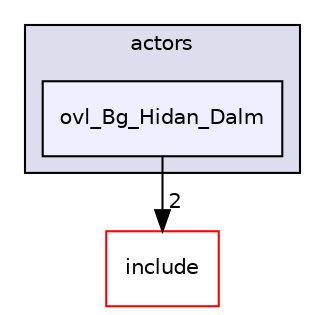 digraph "src/overlays/actors/ovl_Bg_Hidan_Dalm" {
  compound=true
  node [ fontsize="10", fontname="Helvetica"];
  edge [ labelfontsize="10", labelfontname="Helvetica"];
  subgraph clusterdir_e93473484be31ce7bcb356bd643a22f8 {
    graph [ bgcolor="#ddddee", pencolor="black", label="actors" fontname="Helvetica", fontsize="10", URL="dir_e93473484be31ce7bcb356bd643a22f8.html"]
  dir_520300b88e31132c0a75658893d6e91d [shape=box, label="ovl_Bg_Hidan_Dalm", style="filled", fillcolor="#eeeeff", pencolor="black", URL="dir_520300b88e31132c0a75658893d6e91d.html"];
  }
  dir_d44c64559bbebec7f509842c48db8b23 [shape=box label="include" fillcolor="white" style="filled" color="red" URL="dir_d44c64559bbebec7f509842c48db8b23.html"];
  dir_520300b88e31132c0a75658893d6e91d->dir_d44c64559bbebec7f509842c48db8b23 [headlabel="2", labeldistance=1.5 headhref="dir_000047_000000.html"];
}
